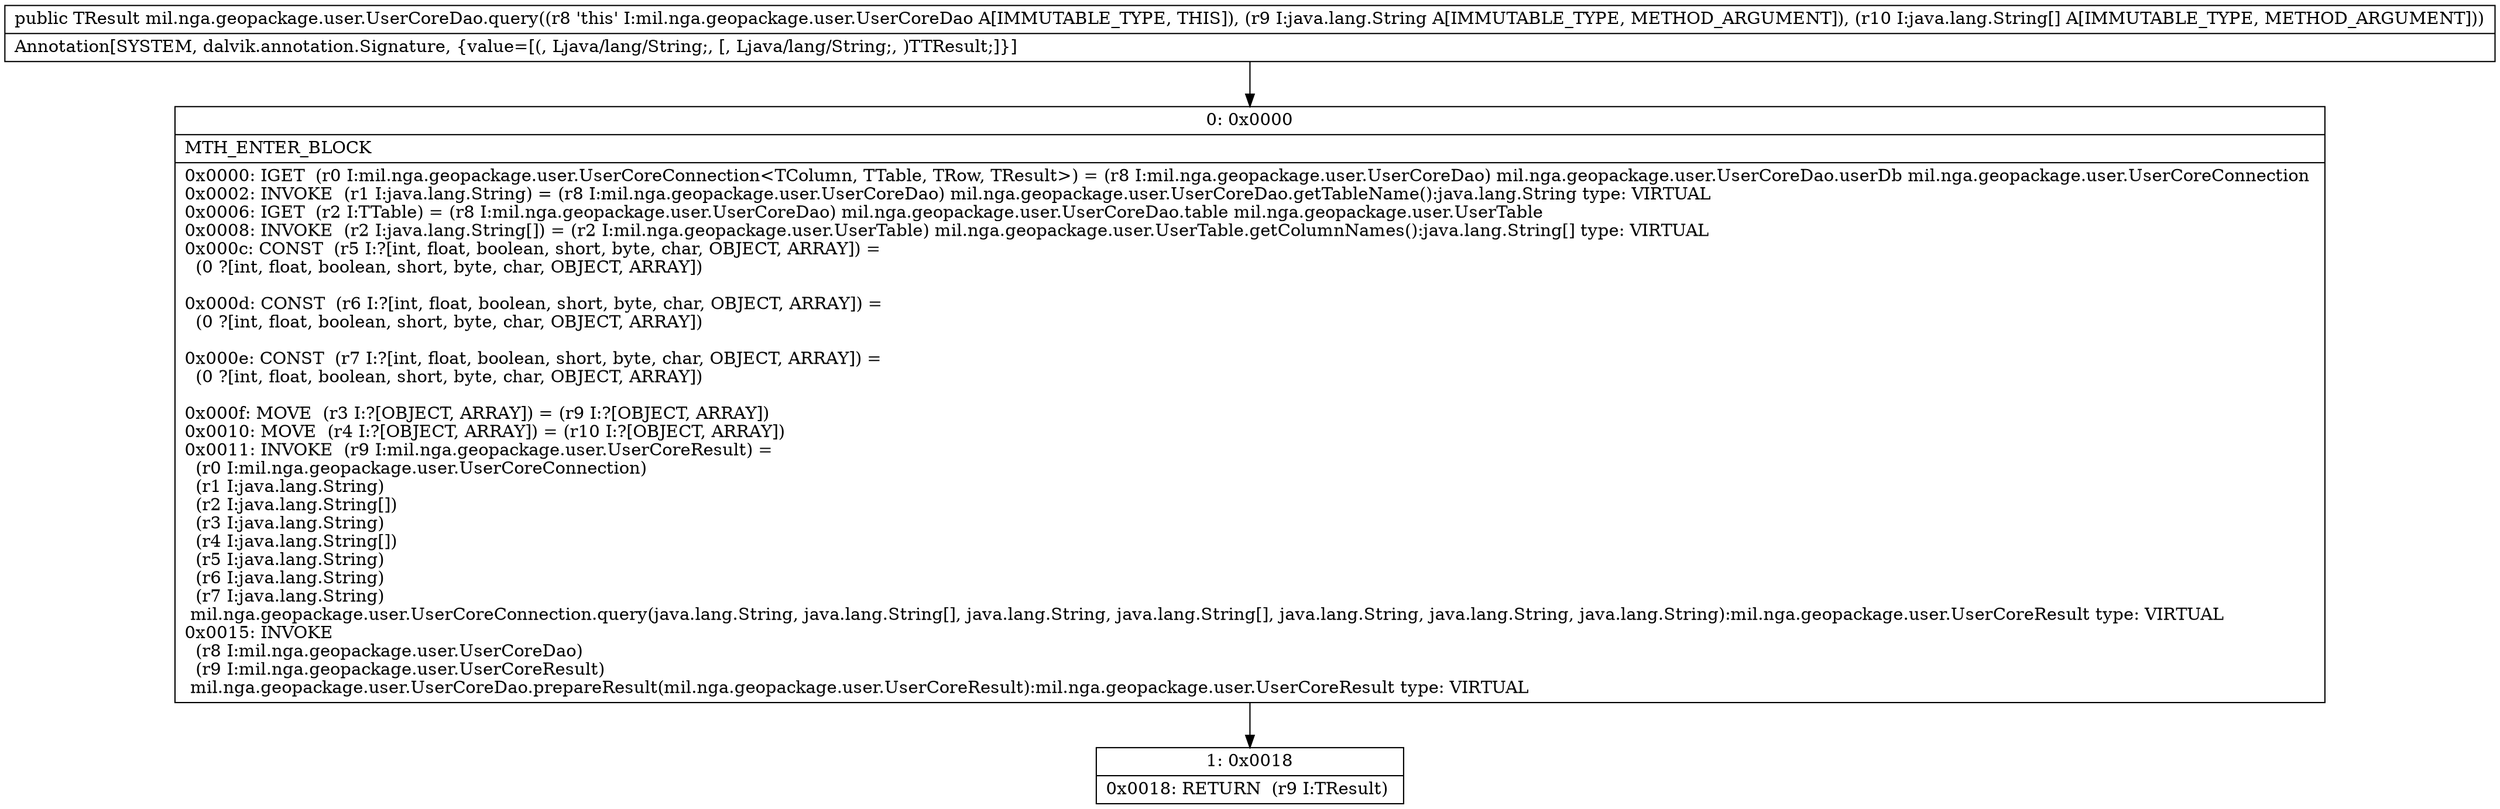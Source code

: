 digraph "CFG formil.nga.geopackage.user.UserCoreDao.query(Ljava\/lang\/String;[Ljava\/lang\/String;)Lmil\/nga\/geopackage\/user\/UserCoreResult;" {
Node_0 [shape=record,label="{0\:\ 0x0000|MTH_ENTER_BLOCK\l|0x0000: IGET  (r0 I:mil.nga.geopackage.user.UserCoreConnection\<TColumn, TTable, TRow, TResult\>) = (r8 I:mil.nga.geopackage.user.UserCoreDao) mil.nga.geopackage.user.UserCoreDao.userDb mil.nga.geopackage.user.UserCoreConnection \l0x0002: INVOKE  (r1 I:java.lang.String) = (r8 I:mil.nga.geopackage.user.UserCoreDao) mil.nga.geopackage.user.UserCoreDao.getTableName():java.lang.String type: VIRTUAL \l0x0006: IGET  (r2 I:TTable) = (r8 I:mil.nga.geopackage.user.UserCoreDao) mil.nga.geopackage.user.UserCoreDao.table mil.nga.geopackage.user.UserTable \l0x0008: INVOKE  (r2 I:java.lang.String[]) = (r2 I:mil.nga.geopackage.user.UserTable) mil.nga.geopackage.user.UserTable.getColumnNames():java.lang.String[] type: VIRTUAL \l0x000c: CONST  (r5 I:?[int, float, boolean, short, byte, char, OBJECT, ARRAY]) = \l  (0 ?[int, float, boolean, short, byte, char, OBJECT, ARRAY])\l \l0x000d: CONST  (r6 I:?[int, float, boolean, short, byte, char, OBJECT, ARRAY]) = \l  (0 ?[int, float, boolean, short, byte, char, OBJECT, ARRAY])\l \l0x000e: CONST  (r7 I:?[int, float, boolean, short, byte, char, OBJECT, ARRAY]) = \l  (0 ?[int, float, boolean, short, byte, char, OBJECT, ARRAY])\l \l0x000f: MOVE  (r3 I:?[OBJECT, ARRAY]) = (r9 I:?[OBJECT, ARRAY]) \l0x0010: MOVE  (r4 I:?[OBJECT, ARRAY]) = (r10 I:?[OBJECT, ARRAY]) \l0x0011: INVOKE  (r9 I:mil.nga.geopackage.user.UserCoreResult) = \l  (r0 I:mil.nga.geopackage.user.UserCoreConnection)\l  (r1 I:java.lang.String)\l  (r2 I:java.lang.String[])\l  (r3 I:java.lang.String)\l  (r4 I:java.lang.String[])\l  (r5 I:java.lang.String)\l  (r6 I:java.lang.String)\l  (r7 I:java.lang.String)\l mil.nga.geopackage.user.UserCoreConnection.query(java.lang.String, java.lang.String[], java.lang.String, java.lang.String[], java.lang.String, java.lang.String, java.lang.String):mil.nga.geopackage.user.UserCoreResult type: VIRTUAL \l0x0015: INVOKE  \l  (r8 I:mil.nga.geopackage.user.UserCoreDao)\l  (r9 I:mil.nga.geopackage.user.UserCoreResult)\l mil.nga.geopackage.user.UserCoreDao.prepareResult(mil.nga.geopackage.user.UserCoreResult):mil.nga.geopackage.user.UserCoreResult type: VIRTUAL \l}"];
Node_1 [shape=record,label="{1\:\ 0x0018|0x0018: RETURN  (r9 I:TResult) \l}"];
MethodNode[shape=record,label="{public TResult mil.nga.geopackage.user.UserCoreDao.query((r8 'this' I:mil.nga.geopackage.user.UserCoreDao A[IMMUTABLE_TYPE, THIS]), (r9 I:java.lang.String A[IMMUTABLE_TYPE, METHOD_ARGUMENT]), (r10 I:java.lang.String[] A[IMMUTABLE_TYPE, METHOD_ARGUMENT]))  | Annotation[SYSTEM, dalvik.annotation.Signature, \{value=[(, Ljava\/lang\/String;, [, Ljava\/lang\/String;, )TTResult;]\}]\l}"];
MethodNode -> Node_0;
Node_0 -> Node_1;
}

